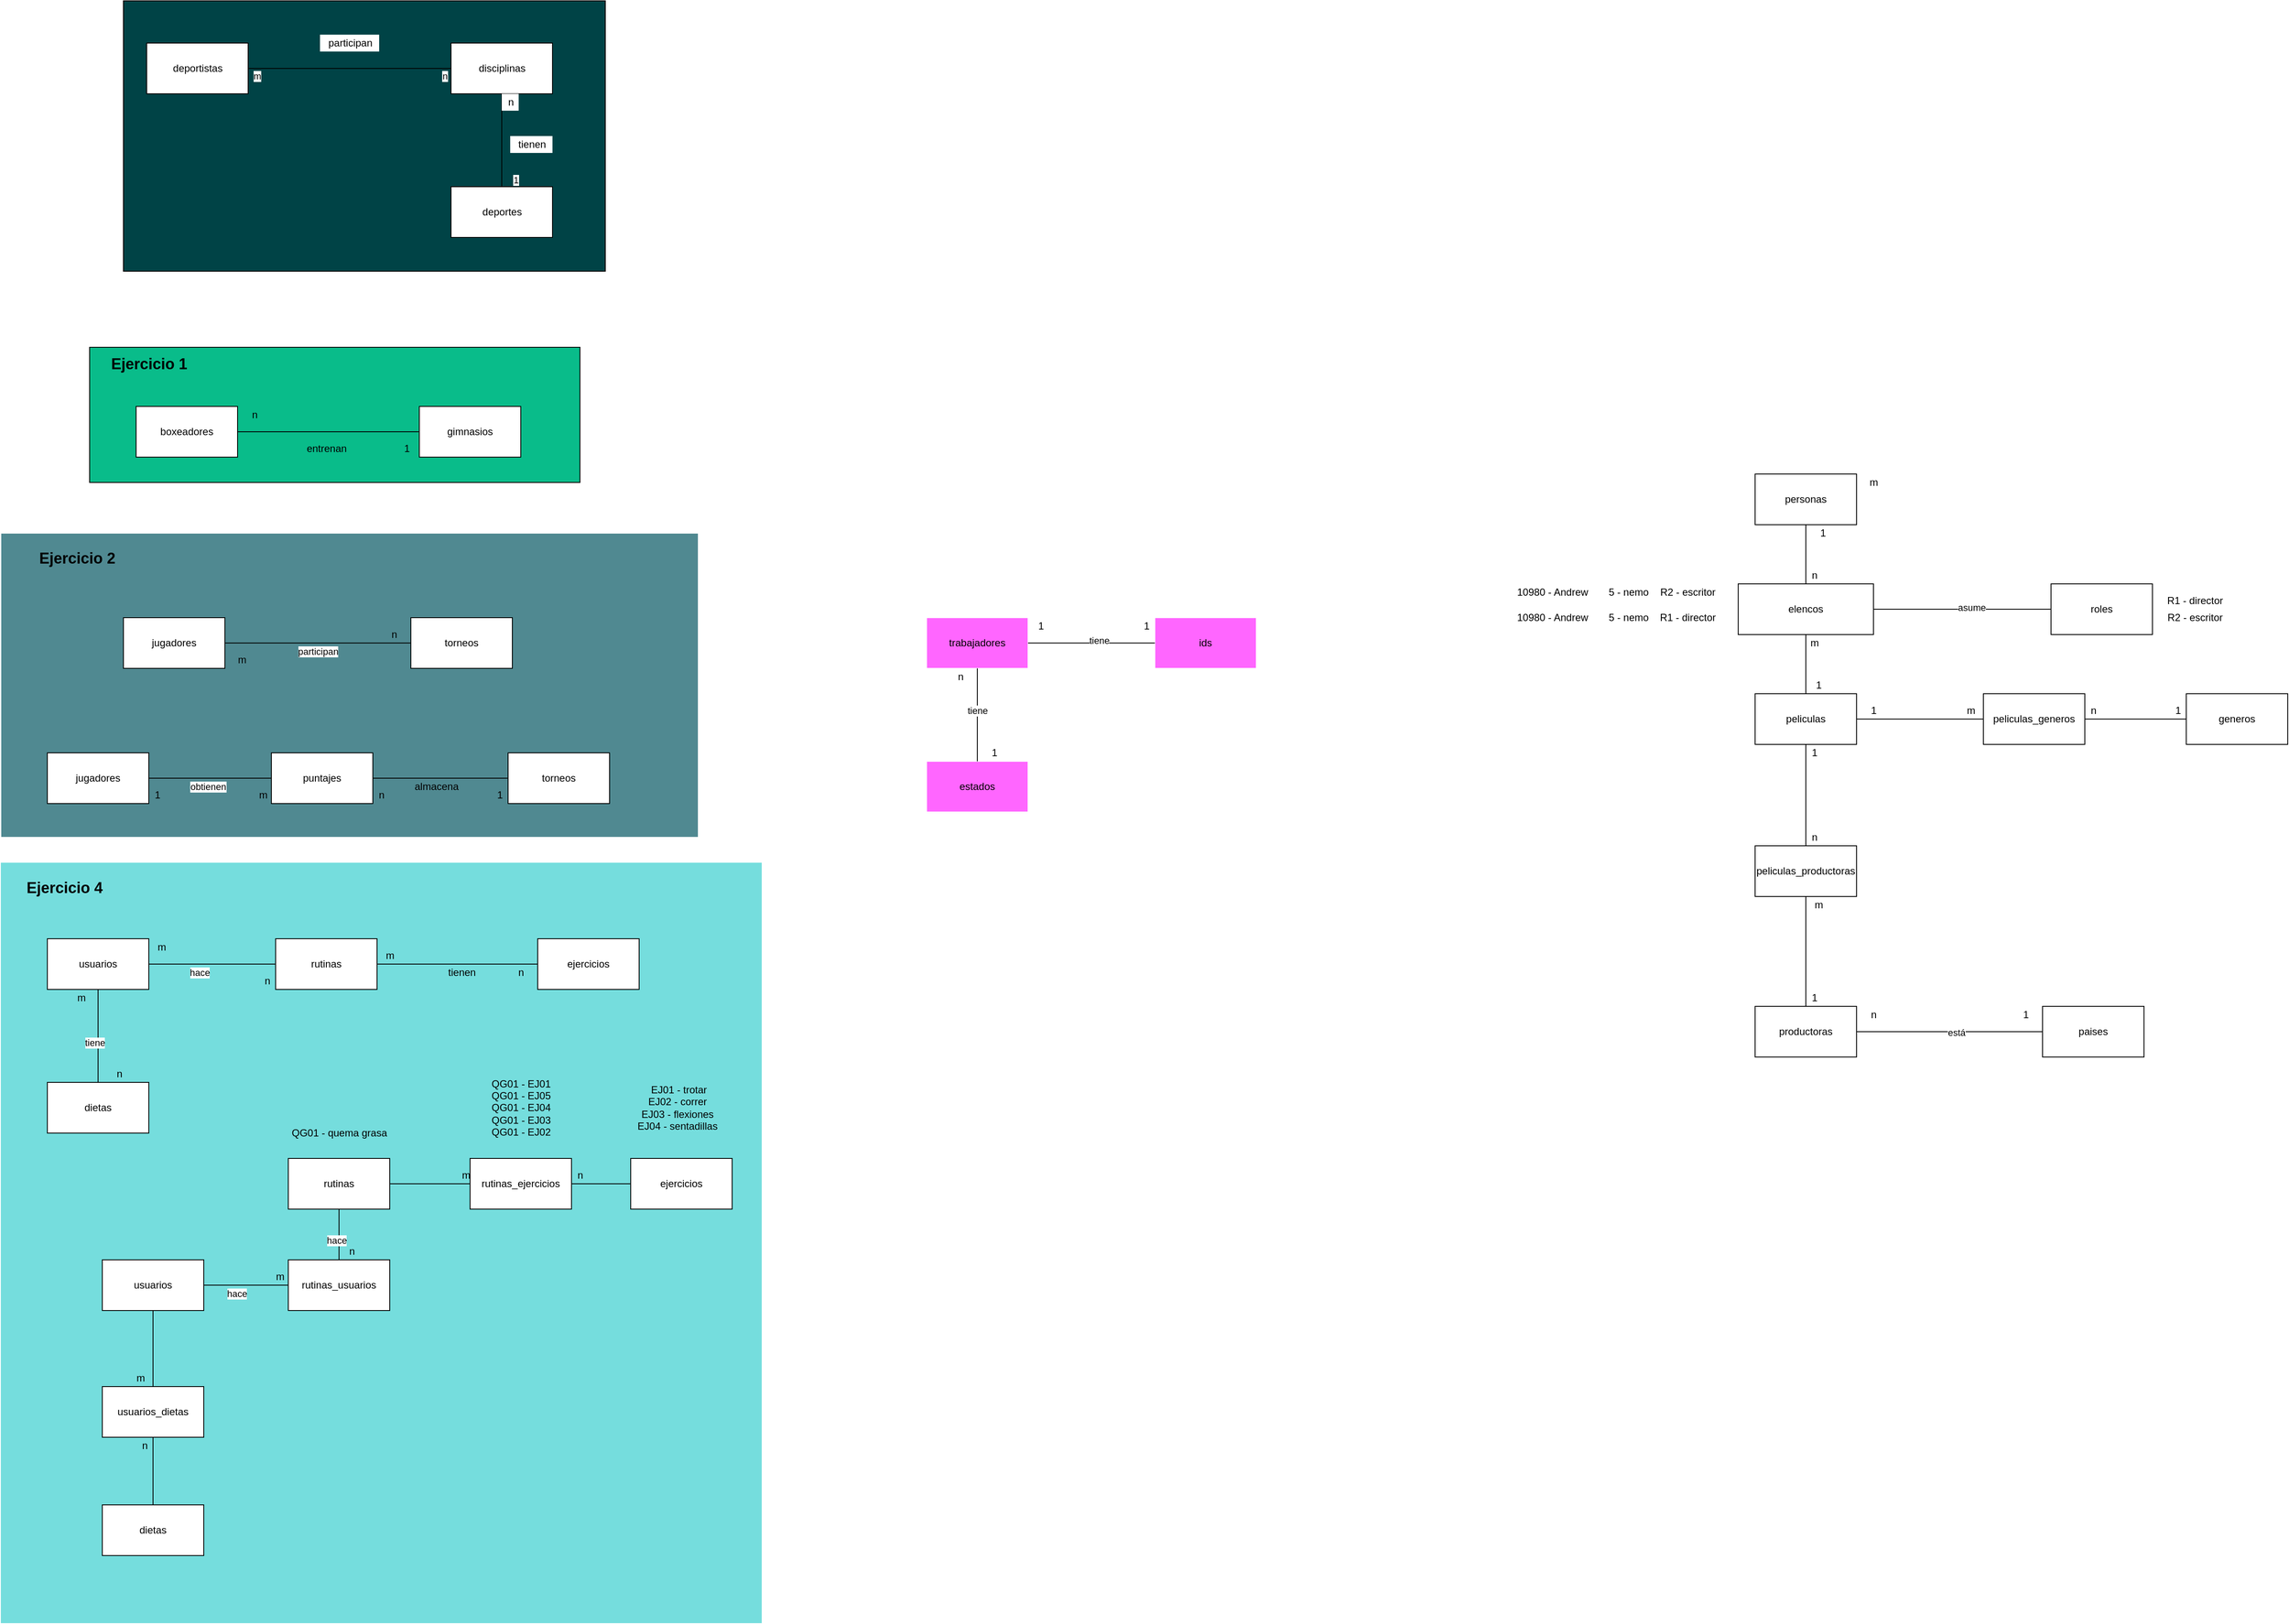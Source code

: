 <mxfile version="14.9.2" type="device"><diagram id="R2lEEEUBdFMjLlhIrx00" name="Page-1"><mxGraphModel dx="1292" dy="538" grid="1" gridSize="10" guides="1" tooltips="1" connect="1" arrows="1" fold="1" page="1" pageScale="1" pageWidth="850" pageHeight="1100" math="0" shadow="0" extFonts="Permanent Marker^https://fonts.googleapis.com/css?family=Permanent+Marker"><root><mxCell id="0"/><mxCell id="1" parent="0"/><mxCell id="Ho9JefNZWOc44-KS8YX_-122" value="" style="rounded=0;whiteSpace=wrap;html=1;fillColor=#004346;" parent="1" vertex="1"><mxGeometry x="200" y="10" width="570" height="320" as="geometry"/></mxCell><mxCell id="Ho9JefNZWOc44-KS8YX_-121" value="" style="whiteSpace=wrap;html=1;fillColor=#09BC8A;" parent="1" vertex="1"><mxGeometry x="160" y="420" width="580" height="160" as="geometry"/></mxCell><mxCell id="Ho9JefNZWOc44-KS8YX_-120" value="" style="whiteSpace=wrap;html=1;fillColor=#508991;strokeColor=#FFFFFF;" parent="1" vertex="1"><mxGeometry x="55" y="640" width="825" height="360" as="geometry"/></mxCell><mxCell id="Ho9JefNZWOc44-KS8YX_-119" value="" style="whiteSpace=wrap;html=1;aspect=fixed;fillColor=#75DDDD;strokeColor=none;" parent="1" vertex="1"><mxGeometry x="55" y="1030" width="900" height="900" as="geometry"/></mxCell><mxCell id="Ho9JefNZWOc44-KS8YX_-29" value="deportistas" style="rounded=0;whiteSpace=wrap;html=1;" parent="1" vertex="1"><mxGeometry x="227.5" y="60" width="120" height="60" as="geometry"/></mxCell><mxCell id="Ho9JefNZWOc44-KS8YX_-30" value="disciplinas" style="rounded=0;whiteSpace=wrap;html=1;" parent="1" vertex="1"><mxGeometry x="587.5" y="60" width="120" height="60" as="geometry"/></mxCell><mxCell id="Ho9JefNZWOc44-KS8YX_-31" value="deportes" style="rounded=0;whiteSpace=wrap;html=1;" parent="1" vertex="1"><mxGeometry x="587.5" y="230" width="120" height="60" as="geometry"/></mxCell><mxCell id="Ho9JefNZWOc44-KS8YX_-32" value="" style="endArrow=none;html=1;entryX=0;entryY=0.5;entryDx=0;entryDy=0;exitX=1;exitY=0.5;exitDx=0;exitDy=0;" parent="1" source="Ho9JefNZWOc44-KS8YX_-29" target="Ho9JefNZWOc44-KS8YX_-30" edge="1"><mxGeometry width="50" height="50" relative="1" as="geometry"><mxPoint x="487.5" y="220" as="sourcePoint"/><mxPoint x="537.5" y="170" as="targetPoint"/><Array as="points"/></mxGeometry></mxCell><mxCell id="Ho9JefNZWOc44-KS8YX_-33" value="&lt;div&gt;n&lt;/div&gt;" style="edgeLabel;html=1;align=center;verticalAlign=middle;resizable=0;points=[];" parent="Ho9JefNZWOc44-KS8YX_-32" vertex="1" connectable="0"><mxGeometry x="0.938" y="2" relative="1" as="geometry"><mxPoint y="11" as="offset"/></mxGeometry></mxCell><mxCell id="Ho9JefNZWOc44-KS8YX_-34" value="m" style="edgeLabel;html=1;align=center;verticalAlign=middle;resizable=0;points=[];" parent="Ho9JefNZWOc44-KS8YX_-32" vertex="1" connectable="0"><mxGeometry x="-0.916" y="1" relative="1" as="geometry"><mxPoint y="10" as="offset"/></mxGeometry></mxCell><mxCell id="Ho9JefNZWOc44-KS8YX_-35" value="" style="endArrow=none;html=1;entryX=0.5;entryY=1;entryDx=0;entryDy=0;exitX=0.5;exitY=0;exitDx=0;exitDy=0;fillColor=#FFFFFF;" parent="1" source="Ho9JefNZWOc44-KS8YX_-31" target="Ho9JefNZWOc44-KS8YX_-30" edge="1"><mxGeometry width="50" height="50" relative="1" as="geometry"><mxPoint x="487.5" y="220" as="sourcePoint"/><mxPoint x="537.5" y="170" as="targetPoint"/></mxGeometry></mxCell><mxCell id="Ho9JefNZWOc44-KS8YX_-36" value="1" style="edgeLabel;html=1;align=center;verticalAlign=middle;resizable=0;points=[];fillColor=#FFFFFF;" parent="Ho9JefNZWOc44-KS8YX_-35" vertex="1" connectable="0"><mxGeometry x="-0.845" y="3" relative="1" as="geometry"><mxPoint x="19" as="offset"/></mxGeometry></mxCell><mxCell id="Ho9JefNZWOc44-KS8YX_-37" value="&lt;div&gt;n&lt;/div&gt;" style="text;html=1;align=center;verticalAlign=middle;resizable=0;points=[];autosize=1;strokeColor=none;fillColor=#FFFFFF;" parent="1" vertex="1"><mxGeometry x="647.5" y="120" width="20" height="20" as="geometry"/></mxCell><mxCell id="Ho9JefNZWOc44-KS8YX_-38" value="participan" style="text;html=1;align=center;verticalAlign=middle;resizable=0;points=[];autosize=1;strokeColor=none;fillColor=#FFFFFF;" parent="1" vertex="1"><mxGeometry x="432.5" y="50" width="70" height="20" as="geometry"/></mxCell><mxCell id="Ho9JefNZWOc44-KS8YX_-39" value="tienen" style="text;html=1;align=center;verticalAlign=middle;resizable=0;points=[];autosize=1;strokeColor=none;fillColor=#FFFFFF;" parent="1" vertex="1"><mxGeometry x="657.5" y="170" width="50" height="20" as="geometry"/></mxCell><mxCell id="Ho9JefNZWOc44-KS8YX_-41" value="boxeadores" style="whiteSpace=wrap;html=1;" parent="1" vertex="1"><mxGeometry x="215" y="490" width="120" height="60" as="geometry"/></mxCell><mxCell id="Ho9JefNZWOc44-KS8YX_-42" value="gimnasios" style="whiteSpace=wrap;html=1;" parent="1" vertex="1"><mxGeometry x="550" y="490" width="120" height="60" as="geometry"/></mxCell><mxCell id="Ho9JefNZWOc44-KS8YX_-43" value="" style="endArrow=none;html=1;entryX=0;entryY=0.5;entryDx=0;entryDy=0;exitX=1;exitY=0.5;exitDx=0;exitDy=0;" parent="1" source="Ho9JefNZWOc44-KS8YX_-41" target="Ho9JefNZWOc44-KS8YX_-42" edge="1"><mxGeometry width="50" height="50" relative="1" as="geometry"><mxPoint x="395" y="690" as="sourcePoint"/><mxPoint x="445" y="640" as="targetPoint"/></mxGeometry></mxCell><mxCell id="Ho9JefNZWOc44-KS8YX_-44" value="entrenan" style="text;html=1;align=center;verticalAlign=middle;resizable=0;points=[];autosize=1;strokeColor=none;" parent="1" vertex="1"><mxGeometry x="410" y="530" width="60" height="20" as="geometry"/></mxCell><mxCell id="Ho9JefNZWOc44-KS8YX_-45" value="1" style="text;html=1;align=center;verticalAlign=middle;resizable=0;points=[];autosize=1;strokeColor=none;" parent="1" vertex="1"><mxGeometry x="525" y="530" width="20" height="20" as="geometry"/></mxCell><mxCell id="Ho9JefNZWOc44-KS8YX_-46" value="n" style="text;html=1;align=center;verticalAlign=middle;resizable=0;points=[];autosize=1;strokeColor=none;" parent="1" vertex="1"><mxGeometry x="345" y="490" width="20" height="20" as="geometry"/></mxCell><mxCell id="Ho9JefNZWOc44-KS8YX_-47" value="&lt;font style=&quot;font-size: 18px&quot;&gt;&lt;b&gt;Ejercicio 1&lt;/b&gt;&lt;/font&gt;" style="text;html=1;align=center;verticalAlign=middle;resizable=0;points=[];autosize=1;strokeColor=none;" parent="1" vertex="1"><mxGeometry x="175" y="430" width="110" height="20" as="geometry"/></mxCell><mxCell id="Ho9JefNZWOc44-KS8YX_-52" value="&lt;div&gt;&lt;font style=&quot;font-size: 18px&quot;&gt;&lt;b&gt;Ejercicio 2&lt;/b&gt;&lt;/font&gt;&lt;/div&gt;" style="text;html=1;align=center;verticalAlign=middle;resizable=0;points=[];autosize=1;strokeColor=none;" parent="1" vertex="1"><mxGeometry x="90" y="660" width="110" height="20" as="geometry"/></mxCell><mxCell id="Ho9JefNZWOc44-KS8YX_-53" value="jugadores" style="whiteSpace=wrap;html=1;" parent="1" vertex="1"><mxGeometry x="200" y="740" width="120" height="60" as="geometry"/></mxCell><mxCell id="Ho9JefNZWOc44-KS8YX_-54" value="torneos" style="whiteSpace=wrap;html=1;" parent="1" vertex="1"><mxGeometry x="540" y="740" width="120" height="60" as="geometry"/></mxCell><mxCell id="Ho9JefNZWOc44-KS8YX_-55" value="" style="endArrow=none;html=1;entryX=0;entryY=0.5;entryDx=0;entryDy=0;exitX=1;exitY=0.5;exitDx=0;exitDy=0;" parent="1" source="Ho9JefNZWOc44-KS8YX_-53" target="Ho9JefNZWOc44-KS8YX_-54" edge="1"><mxGeometry width="50" height="50" relative="1" as="geometry"><mxPoint x="400" y="790" as="sourcePoint"/><mxPoint x="450" y="740" as="targetPoint"/></mxGeometry></mxCell><mxCell id="Ho9JefNZWOc44-KS8YX_-56" value="&lt;div&gt;participan&lt;/div&gt;" style="edgeLabel;html=1;align=center;verticalAlign=middle;resizable=0;points=[];" parent="Ho9JefNZWOc44-KS8YX_-55" vertex="1" connectable="0"><mxGeometry x="0.139" y="-1" relative="1" as="geometry"><mxPoint x="-16" y="9" as="offset"/></mxGeometry></mxCell><mxCell id="Ho9JefNZWOc44-KS8YX_-57" value="n" style="text;html=1;align=center;verticalAlign=middle;resizable=0;points=[];autosize=1;strokeColor=none;" parent="1" vertex="1"><mxGeometry x="510" y="750" width="20" height="20" as="geometry"/></mxCell><mxCell id="Ho9JefNZWOc44-KS8YX_-58" value="m" style="text;html=1;align=center;verticalAlign=middle;resizable=0;points=[];autosize=1;strokeColor=none;" parent="1" vertex="1"><mxGeometry x="325" y="780" width="30" height="20" as="geometry"/></mxCell><mxCell id="Ho9JefNZWOc44-KS8YX_-59" value="jugadores" style="whiteSpace=wrap;html=1;" parent="1" vertex="1"><mxGeometry x="110" y="900" width="120" height="60" as="geometry"/></mxCell><mxCell id="Ho9JefNZWOc44-KS8YX_-60" value="torneos" style="whiteSpace=wrap;html=1;" parent="1" vertex="1"><mxGeometry x="655" y="900" width="120" height="60" as="geometry"/></mxCell><mxCell id="Ho9JefNZWOc44-KS8YX_-63" value="n" style="text;html=1;align=center;verticalAlign=middle;resizable=0;points=[];autosize=1;strokeColor=none;" parent="1" vertex="1"><mxGeometry x="495" y="940" width="20" height="20" as="geometry"/></mxCell><mxCell id="Ho9JefNZWOc44-KS8YX_-64" value="m" style="text;html=1;align=center;verticalAlign=middle;resizable=0;points=[];autosize=1;strokeColor=none;" parent="1" vertex="1"><mxGeometry x="350" y="940" width="30" height="20" as="geometry"/></mxCell><mxCell id="Ho9JefNZWOc44-KS8YX_-65" value="puntajes" style="whiteSpace=wrap;html=1;" parent="1" vertex="1"><mxGeometry x="375" y="900" width="120" height="60" as="geometry"/></mxCell><mxCell id="Ho9JefNZWOc44-KS8YX_-66" value="" style="endArrow=none;html=1;entryX=0;entryY=0.5;entryDx=0;entryDy=0;exitX=1;exitY=0.5;exitDx=0;exitDy=0;" parent="1" source="Ho9JefNZWOc44-KS8YX_-65" target="Ho9JefNZWOc44-KS8YX_-60" edge="1"><mxGeometry width="50" height="50" relative="1" as="geometry"><mxPoint x="535" y="940" as="sourcePoint"/><mxPoint x="585" y="890" as="targetPoint"/></mxGeometry></mxCell><mxCell id="Ho9JefNZWOc44-KS8YX_-67" value="" style="endArrow=none;html=1;exitX=1;exitY=0.5;exitDx=0;exitDy=0;entryX=0;entryY=0.5;entryDx=0;entryDy=0;" parent="1" source="Ho9JefNZWOc44-KS8YX_-59" target="Ho9JefNZWOc44-KS8YX_-65" edge="1"><mxGeometry width="50" height="50" relative="1" as="geometry"><mxPoint x="275" y="955" as="sourcePoint"/><mxPoint x="325" y="905" as="targetPoint"/></mxGeometry></mxCell><mxCell id="Ho9JefNZWOc44-KS8YX_-68" value="obtienen" style="edgeLabel;html=1;align=center;verticalAlign=middle;resizable=0;points=[];" parent="Ho9JefNZWOc44-KS8YX_-67" vertex="1" connectable="0"><mxGeometry x="-0.095" relative="1" as="geometry"><mxPoint x="4" y="10" as="offset"/></mxGeometry></mxCell><mxCell id="Ho9JefNZWOc44-KS8YX_-69" value="1" style="text;html=1;align=center;verticalAlign=middle;resizable=0;points=[];autosize=1;strokeColor=none;" parent="1" vertex="1"><mxGeometry x="230" y="940" width="20" height="20" as="geometry"/></mxCell><mxCell id="Ho9JefNZWOc44-KS8YX_-70" value="almacena" style="text;html=1;align=center;verticalAlign=middle;resizable=0;points=[];autosize=1;strokeColor=none;" parent="1" vertex="1"><mxGeometry x="535" y="930" width="70" height="20" as="geometry"/></mxCell><mxCell id="Ho9JefNZWOc44-KS8YX_-71" value="1" style="text;html=1;align=center;verticalAlign=middle;resizable=0;points=[];autosize=1;strokeColor=none;" parent="1" vertex="1"><mxGeometry x="635" y="940" width="20" height="20" as="geometry"/></mxCell><mxCell id="Ho9JefNZWOc44-KS8YX_-72" value="&lt;font style=&quot;font-size: 18px&quot;&gt;&lt;b&gt;Ejercicio 4&lt;/b&gt;&lt;/font&gt;" style="text;html=1;align=center;verticalAlign=middle;resizable=0;points=[];autosize=1;strokeColor=none;" parent="1" vertex="1"><mxGeometry x="75" y="1050" width="110" height="20" as="geometry"/></mxCell><mxCell id="Ho9JefNZWOc44-KS8YX_-73" value="usuarios" style="whiteSpace=wrap;html=1;" parent="1" vertex="1"><mxGeometry x="110" y="1120" width="120" height="60" as="geometry"/></mxCell><mxCell id="Ho9JefNZWOc44-KS8YX_-74" value="ejercicios" style="whiteSpace=wrap;html=1;" parent="1" vertex="1"><mxGeometry x="690" y="1120" width="120" height="60" as="geometry"/></mxCell><mxCell id="Ho9JefNZWOc44-KS8YX_-75" value="dietas" style="whiteSpace=wrap;html=1;" parent="1" vertex="1"><mxGeometry x="110" y="1290" width="120" height="60" as="geometry"/></mxCell><mxCell id="Ho9JefNZWOc44-KS8YX_-76" value="rutinas" style="whiteSpace=wrap;html=1;" parent="1" vertex="1"><mxGeometry x="380" y="1120" width="120" height="60" as="geometry"/></mxCell><mxCell id="Ho9JefNZWOc44-KS8YX_-77" value="" style="endArrow=none;html=1;entryX=0.5;entryY=1;entryDx=0;entryDy=0;exitX=0.5;exitY=0;exitDx=0;exitDy=0;" parent="1" source="Ho9JefNZWOc44-KS8YX_-75" target="Ho9JefNZWOc44-KS8YX_-73" edge="1"><mxGeometry width="50" height="50" relative="1" as="geometry"><mxPoint x="455" y="1260" as="sourcePoint"/><mxPoint x="505" y="1210" as="targetPoint"/></mxGeometry></mxCell><mxCell id="Ho9JefNZWOc44-KS8YX_-84" value="tiene" style="edgeLabel;html=1;align=center;verticalAlign=middle;resizable=0;points=[];" parent="Ho9JefNZWOc44-KS8YX_-77" vertex="1" connectable="0"><mxGeometry x="-0.145" y="4" relative="1" as="geometry"><mxPoint as="offset"/></mxGeometry></mxCell><mxCell id="Ho9JefNZWOc44-KS8YX_-78" value="" style="endArrow=none;html=1;entryX=1;entryY=0.5;entryDx=0;entryDy=0;exitX=0;exitY=0.5;exitDx=0;exitDy=0;" parent="1" source="Ho9JefNZWOc44-KS8YX_-74" target="Ho9JefNZWOc44-KS8YX_-76" edge="1"><mxGeometry width="50" height="50" relative="1" as="geometry"><mxPoint x="630" y="1220" as="sourcePoint"/><mxPoint x="680" y="1170" as="targetPoint"/></mxGeometry></mxCell><mxCell id="Ho9JefNZWOc44-KS8YX_-80" value="" style="endArrow=none;html=1;entryX=1;entryY=0.5;entryDx=0;entryDy=0;exitX=0;exitY=0.5;exitDx=0;exitDy=0;" parent="1" source="Ho9JefNZWOc44-KS8YX_-76" target="Ho9JefNZWOc44-KS8YX_-73" edge="1"><mxGeometry width="50" height="50" relative="1" as="geometry"><mxPoint x="325" y="1160" as="sourcePoint"/><mxPoint x="375" y="1110" as="targetPoint"/></mxGeometry></mxCell><mxCell id="Ho9JefNZWOc44-KS8YX_-81" value="hace" style="edgeLabel;html=1;align=center;verticalAlign=middle;resizable=0;points=[];" parent="Ho9JefNZWOc44-KS8YX_-80" vertex="1" connectable="0"><mxGeometry x="0.153" y="-1" relative="1" as="geometry"><mxPoint x="-4" y="11" as="offset"/></mxGeometry></mxCell><mxCell id="Ho9JefNZWOc44-KS8YX_-85" value="&lt;div&gt;n&lt;/div&gt;" style="text;html=1;align=center;verticalAlign=middle;resizable=0;points=[];autosize=1;strokeColor=none;" parent="1" vertex="1"><mxGeometry x="360" y="1160" width="20" height="20" as="geometry"/></mxCell><mxCell id="Ho9JefNZWOc44-KS8YX_-86" value="m" style="text;html=1;align=center;verticalAlign=middle;resizable=0;points=[];autosize=1;strokeColor=none;" parent="1" vertex="1"><mxGeometry x="230" y="1120" width="30" height="20" as="geometry"/></mxCell><mxCell id="Ho9JefNZWOc44-KS8YX_-87" value="n" style="text;html=1;align=center;verticalAlign=middle;resizable=0;points=[];autosize=1;strokeColor=none;" parent="1" vertex="1"><mxGeometry x="185" y="1270" width="20" height="20" as="geometry"/></mxCell><mxCell id="Ho9JefNZWOc44-KS8YX_-88" value="m" style="text;html=1;align=center;verticalAlign=middle;resizable=0;points=[];autosize=1;strokeColor=none;" parent="1" vertex="1"><mxGeometry x="135" y="1180" width="30" height="20" as="geometry"/></mxCell><mxCell id="Ho9JefNZWOc44-KS8YX_-89" value="tienen" style="text;html=1;align=center;verticalAlign=middle;resizable=0;points=[];autosize=1;strokeColor=none;" parent="1" vertex="1"><mxGeometry x="575" y="1150" width="50" height="20" as="geometry"/></mxCell><mxCell id="Ho9JefNZWOc44-KS8YX_-90" value="n" style="text;html=1;align=center;verticalAlign=middle;resizable=0;points=[];autosize=1;strokeColor=none;" parent="1" vertex="1"><mxGeometry x="660" y="1150" width="20" height="20" as="geometry"/></mxCell><mxCell id="Ho9JefNZWOc44-KS8YX_-91" value="m" style="text;html=1;align=center;verticalAlign=middle;resizable=0;points=[];autosize=1;strokeColor=none;" parent="1" vertex="1"><mxGeometry x="500" y="1130" width="30" height="20" as="geometry"/></mxCell><mxCell id="Ho9JefNZWOc44-KS8YX_-92" value="usuarios" style="whiteSpace=wrap;html=1;" parent="1" vertex="1"><mxGeometry x="175" y="1500" width="120" height="60" as="geometry"/></mxCell><mxCell id="Ho9JefNZWOc44-KS8YX_-93" value="ejercicios" style="whiteSpace=wrap;html=1;" parent="1" vertex="1"><mxGeometry x="800" y="1380" width="120" height="60" as="geometry"/></mxCell><mxCell id="Ho9JefNZWOc44-KS8YX_-94" value="dietas" style="whiteSpace=wrap;html=1;" parent="1" vertex="1"><mxGeometry x="175" y="1790" width="120" height="60" as="geometry"/></mxCell><mxCell id="Ho9JefNZWOc44-KS8YX_-95" value="rutinas" style="whiteSpace=wrap;html=1;" parent="1" vertex="1"><mxGeometry x="395" y="1380" width="120" height="60" as="geometry"/></mxCell><mxCell id="Ho9JefNZWOc44-KS8YX_-98" value="" style="endArrow=none;html=1;entryX=1;entryY=0.5;entryDx=0;entryDy=0;exitX=0;exitY=0.5;exitDx=0;exitDy=0;" parent="1" source="Ho9JefNZWOc44-KS8YX_-108" target="Ho9JefNZWOc44-KS8YX_-95" edge="1"><mxGeometry width="50" height="50" relative="1" as="geometry"><mxPoint x="495" y="1490" as="sourcePoint"/><mxPoint x="545" y="1440" as="targetPoint"/></mxGeometry></mxCell><mxCell id="Ho9JefNZWOc44-KS8YX_-99" value="" style="endArrow=none;html=1;entryX=1;entryY=0.5;entryDx=0;entryDy=0;exitX=0;exitY=0.5;exitDx=0;exitDy=0;" parent="1" source="Ho9JefNZWOc44-KS8YX_-109" target="Ho9JefNZWOc44-KS8YX_-92" edge="1"><mxGeometry width="50" height="50" relative="1" as="geometry"><mxPoint x="310" y="1430" as="sourcePoint"/><mxPoint x="360" y="1380" as="targetPoint"/></mxGeometry></mxCell><mxCell id="Ho9JefNZWOc44-KS8YX_-100" value="hace" style="edgeLabel;html=1;align=center;verticalAlign=middle;resizable=0;points=[];" parent="Ho9JefNZWOc44-KS8YX_-99" vertex="1" connectable="0"><mxGeometry x="0.153" y="-1" relative="1" as="geometry"><mxPoint x="-4" y="11" as="offset"/></mxGeometry></mxCell><mxCell id="Ho9JefNZWOc44-KS8YX_-101" value="&lt;div&gt;n&lt;/div&gt;" style="text;html=1;align=center;verticalAlign=middle;resizable=0;points=[];autosize=1;strokeColor=none;" parent="1" vertex="1"><mxGeometry x="460" y="1480" width="20" height="20" as="geometry"/></mxCell><mxCell id="Ho9JefNZWOc44-KS8YX_-102" value="m" style="text;html=1;align=center;verticalAlign=middle;resizable=0;points=[];autosize=1;strokeColor=none;" parent="1" vertex="1"><mxGeometry x="205" y="1630" width="30" height="20" as="geometry"/></mxCell><mxCell id="Ho9JefNZWOc44-KS8YX_-103" value="n" style="text;html=1;align=center;verticalAlign=middle;resizable=0;points=[];autosize=1;strokeColor=none;" parent="1" vertex="1"><mxGeometry x="215" y="1710" width="20" height="20" as="geometry"/></mxCell><mxCell id="Ho9JefNZWOc44-KS8YX_-104" value="m" style="text;html=1;align=center;verticalAlign=middle;resizable=0;points=[];autosize=1;strokeColor=none;" parent="1" vertex="1"><mxGeometry x="370" y="1510" width="30" height="20" as="geometry"/></mxCell><mxCell id="Ho9JefNZWOc44-KS8YX_-106" value="n" style="text;html=1;align=center;verticalAlign=middle;resizable=0;points=[];autosize=1;strokeColor=none;" parent="1" vertex="1"><mxGeometry x="730" y="1390" width="20" height="20" as="geometry"/></mxCell><mxCell id="Ho9JefNZWOc44-KS8YX_-107" value="m" style="text;html=1;align=center;verticalAlign=middle;resizable=0;points=[];autosize=1;strokeColor=none;" parent="1" vertex="1"><mxGeometry x="590" y="1390" width="30" height="20" as="geometry"/></mxCell><mxCell id="Ho9JefNZWOc44-KS8YX_-108" value="rutinas_ejercicios" style="whiteSpace=wrap;html=1;" parent="1" vertex="1"><mxGeometry x="610" y="1380" width="120" height="60" as="geometry"/></mxCell><mxCell id="Ho9JefNZWOc44-KS8YX_-109" value="rutinas_usuarios" style="whiteSpace=wrap;html=1;" parent="1" vertex="1"><mxGeometry x="395" y="1500" width="120" height="60" as="geometry"/></mxCell><mxCell id="Ho9JefNZWOc44-KS8YX_-110" value="usuarios_dietas" style="whiteSpace=wrap;html=1;" parent="1" vertex="1"><mxGeometry x="175" y="1650" width="120" height="60" as="geometry"/></mxCell><mxCell id="Ho9JefNZWOc44-KS8YX_-111" value="" style="endArrow=none;html=1;entryX=1;entryY=0.5;entryDx=0;entryDy=0;exitX=0;exitY=0.5;exitDx=0;exitDy=0;" parent="1" source="Ho9JefNZWOc44-KS8YX_-93" target="Ho9JefNZWOc44-KS8YX_-108" edge="1"><mxGeometry width="50" height="50" relative="1" as="geometry"><mxPoint x="420" y="1360.0" as="sourcePoint"/><mxPoint x="375" y="1430.0" as="targetPoint"/></mxGeometry></mxCell><mxCell id="Ho9JefNZWOc44-KS8YX_-112" value="" style="endArrow=none;html=1;entryX=0.5;entryY=1;entryDx=0;entryDy=0;exitX=0.5;exitY=0;exitDx=0;exitDy=0;" parent="1" source="Ho9JefNZWOc44-KS8YX_-109" target="Ho9JefNZWOc44-KS8YX_-95" edge="1"><mxGeometry width="50" height="50" relative="1" as="geometry"><mxPoint x="255" y="1430" as="sourcePoint"/><mxPoint x="105" y="1430" as="targetPoint"/></mxGeometry></mxCell><mxCell id="Ho9JefNZWOc44-KS8YX_-113" value="hace" style="edgeLabel;html=1;align=center;verticalAlign=middle;resizable=0;points=[];" parent="Ho9JefNZWOc44-KS8YX_-112" vertex="1" connectable="0"><mxGeometry x="0.153" y="-1" relative="1" as="geometry"><mxPoint x="-4" y="11" as="offset"/></mxGeometry></mxCell><mxCell id="Ho9JefNZWOc44-KS8YX_-114" value="" style="endArrow=none;html=1;entryX=0.5;entryY=1;entryDx=0;entryDy=0;exitX=0.5;exitY=0;exitDx=0;exitDy=0;" parent="1" source="Ho9JefNZWOc44-KS8YX_-94" target="Ho9JefNZWOc44-KS8YX_-110" edge="1"><mxGeometry width="50" height="50" relative="1" as="geometry"><mxPoint x="255" y="1750" as="sourcePoint"/><mxPoint x="305" y="1700" as="targetPoint"/></mxGeometry></mxCell><mxCell id="Ho9JefNZWOc44-KS8YX_-115" value="" style="endArrow=none;html=1;entryX=0.5;entryY=1;entryDx=0;entryDy=0;exitX=0.5;exitY=0;exitDx=0;exitDy=0;" parent="1" source="Ho9JefNZWOc44-KS8YX_-110" target="Ho9JefNZWOc44-KS8YX_-92" edge="1"><mxGeometry width="50" height="50" relative="1" as="geometry"><mxPoint x="235" y="1660" as="sourcePoint"/><mxPoint x="305" y="1700" as="targetPoint"/></mxGeometry></mxCell><mxCell id="Ho9JefNZWOc44-KS8YX_-116" value="&lt;div&gt;&amp;nbsp;EJ01 - trotar&lt;/div&gt;&lt;div&gt;EJ02 - correr&lt;/div&gt;&lt;div&gt;EJ03 - flexiones&lt;/div&gt;&lt;div&gt;EJ04 - sentadillas&lt;/div&gt;" style="text;html=1;align=center;verticalAlign=middle;resizable=0;points=[];autosize=1;strokeColor=none;" parent="1" vertex="1"><mxGeometry x="800" y="1290" width="110" height="60" as="geometry"/></mxCell><mxCell id="Ho9JefNZWOc44-KS8YX_-117" value="QG01 - quema grasa" style="text;html=1;align=center;verticalAlign=middle;resizable=0;points=[];autosize=1;strokeColor=none;" parent="1" vertex="1"><mxGeometry x="390" y="1340" width="130" height="20" as="geometry"/></mxCell><mxCell id="Ho9JefNZWOc44-KS8YX_-118" value="&lt;div&gt;QG01 - EJ01&lt;/div&gt;&lt;div&gt;QG01 - EJ05&lt;/div&gt;&lt;div&gt;QG01 - EJ04&lt;/div&gt;&lt;div&gt;QG01 - EJ03&lt;/div&gt;&lt;div&gt;QG01 - EJ02&lt;/div&gt;" style="text;html=1;align=center;verticalAlign=middle;resizable=0;points=[];autosize=1;strokeColor=none;" parent="1" vertex="1"><mxGeometry x="625" y="1280" width="90" height="80" as="geometry"/></mxCell><mxCell id="Ho9JefNZWOc44-KS8YX_-124" value="trabajadores" style="whiteSpace=wrap;html=1;strokeColor=#FFFFFF;fillColor=#FF66FF;" parent="1" vertex="1"><mxGeometry x="1150" y="740" width="120" height="60" as="geometry"/></mxCell><mxCell id="Ho9JefNZWOc44-KS8YX_-125" value="ids" style="whiteSpace=wrap;html=1;strokeColor=#FFFFFF;fillColor=#FF66FF;" parent="1" vertex="1"><mxGeometry x="1420" y="740" width="120" height="60" as="geometry"/></mxCell><mxCell id="Ho9JefNZWOc44-KS8YX_-126" value="estados" style="whiteSpace=wrap;html=1;strokeColor=#FFFFFF;fillColor=#FF66FF;" parent="1" vertex="1"><mxGeometry x="1150" y="910" width="120" height="60" as="geometry"/></mxCell><mxCell id="Ho9JefNZWOc44-KS8YX_-127" value="" style="endArrow=none;html=1;fillColor=#FFFFFF;entryX=0.5;entryY=1;entryDx=0;entryDy=0;exitX=0.5;exitY=0;exitDx=0;exitDy=0;" parent="1" source="Ho9JefNZWOc44-KS8YX_-126" target="Ho9JefNZWOc44-KS8YX_-124" edge="1"><mxGeometry width="50" height="50" relative="1" as="geometry"><mxPoint x="1260" y="900" as="sourcePoint"/><mxPoint x="1310" y="850" as="targetPoint"/></mxGeometry></mxCell><mxCell id="Ho9JefNZWOc44-KS8YX_-132" value="tiene" style="edgeLabel;html=1;align=center;verticalAlign=middle;resizable=0;points=[];" parent="Ho9JefNZWOc44-KS8YX_-127" vertex="1" connectable="0"><mxGeometry x="0.104" relative="1" as="geometry"><mxPoint as="offset"/></mxGeometry></mxCell><mxCell id="Ho9JefNZWOc44-KS8YX_-128" value="" style="endArrow=none;html=1;fillColor=#FFFFFF;entryX=0;entryY=0.5;entryDx=0;entryDy=0;exitX=1;exitY=0.5;exitDx=0;exitDy=0;" parent="1" source="Ho9JefNZWOc44-KS8YX_-124" target="Ho9JefNZWOc44-KS8YX_-125" edge="1"><mxGeometry width="50" height="50" relative="1" as="geometry"><mxPoint x="1290" y="795" as="sourcePoint"/><mxPoint x="1340" y="745" as="targetPoint"/></mxGeometry></mxCell><mxCell id="Ho9JefNZWOc44-KS8YX_-129" value="tiene" style="edgeLabel;html=1;align=center;verticalAlign=middle;resizable=0;points=[];" parent="Ho9JefNZWOc44-KS8YX_-128" vertex="1" connectable="0"><mxGeometry x="0.111" y="3" relative="1" as="geometry"><mxPoint as="offset"/></mxGeometry></mxCell><mxCell id="Ho9JefNZWOc44-KS8YX_-130" value="1" style="text;html=1;align=center;verticalAlign=middle;resizable=0;points=[];autosize=1;strokeColor=none;" parent="1" vertex="1"><mxGeometry x="1400" y="740" width="20" height="20" as="geometry"/></mxCell><mxCell id="Ho9JefNZWOc44-KS8YX_-131" value="1" style="text;html=1;align=center;verticalAlign=middle;resizable=0;points=[];autosize=1;strokeColor=none;" parent="1" vertex="1"><mxGeometry x="1275" y="740" width="20" height="20" as="geometry"/></mxCell><mxCell id="Ho9JefNZWOc44-KS8YX_-133" value="1" style="text;html=1;align=center;verticalAlign=middle;resizable=0;points=[];autosize=1;strokeColor=none;" parent="1" vertex="1"><mxGeometry x="1220" y="890" width="20" height="20" as="geometry"/></mxCell><mxCell id="Ho9JefNZWOc44-KS8YX_-134" value="n" style="text;html=1;align=center;verticalAlign=middle;resizable=0;points=[];autosize=1;strokeColor=none;" parent="1" vertex="1"><mxGeometry x="1180" y="800" width="20" height="20" as="geometry"/></mxCell><mxCell id="lfIBi3SBDApQ2Rtn64oJ-1" value="peliculas" style="whiteSpace=wrap;html=1;" vertex="1" parent="1"><mxGeometry x="2130" y="830" width="120" height="60" as="geometry"/></mxCell><mxCell id="lfIBi3SBDApQ2Rtn64oJ-2" value="generos" style="whiteSpace=wrap;html=1;" vertex="1" parent="1"><mxGeometry x="2640" y="830" width="120" height="60" as="geometry"/></mxCell><mxCell id="lfIBi3SBDApQ2Rtn64oJ-3" value="" style="endArrow=none;html=1;exitX=1;exitY=0.5;exitDx=0;exitDy=0;entryX=0;entryY=0.5;entryDx=0;entryDy=0;" edge="1" parent="1" source="lfIBi3SBDApQ2Rtn64oJ-1" target="lfIBi3SBDApQ2Rtn64oJ-7"><mxGeometry width="50" height="50" relative="1" as="geometry"><mxPoint x="2600" y="910" as="sourcePoint"/><mxPoint x="2650" y="860" as="targetPoint"/></mxGeometry></mxCell><mxCell id="lfIBi3SBDApQ2Rtn64oJ-5" value="n" style="text;html=1;align=center;verticalAlign=middle;resizable=0;points=[];autosize=1;strokeColor=none;" vertex="1" parent="1"><mxGeometry x="2520" y="840" width="20" height="20" as="geometry"/></mxCell><mxCell id="lfIBi3SBDApQ2Rtn64oJ-6" value="m" style="text;html=1;align=center;verticalAlign=middle;resizable=0;points=[];autosize=1;strokeColor=none;" vertex="1" parent="1"><mxGeometry x="2370" y="840" width="30" height="20" as="geometry"/></mxCell><mxCell id="lfIBi3SBDApQ2Rtn64oJ-7" value="peliculas_generos" style="whiteSpace=wrap;html=1;" vertex="1" parent="1"><mxGeometry x="2400" y="830" width="120" height="60" as="geometry"/></mxCell><mxCell id="lfIBi3SBDApQ2Rtn64oJ-8" value="" style="endArrow=none;html=1;exitX=0;exitY=0.5;exitDx=0;exitDy=0;entryX=1;entryY=0.5;entryDx=0;entryDy=0;" edge="1" parent="1" source="lfIBi3SBDApQ2Rtn64oJ-2" target="lfIBi3SBDApQ2Rtn64oJ-7"><mxGeometry width="50" height="50" relative="1" as="geometry"><mxPoint x="2350" y="780" as="sourcePoint"/><mxPoint x="2410" y="870" as="targetPoint"/></mxGeometry></mxCell><mxCell id="lfIBi3SBDApQ2Rtn64oJ-9" value="1" style="text;html=1;align=center;verticalAlign=middle;resizable=0;points=[];autosize=1;strokeColor=none;" vertex="1" parent="1"><mxGeometry x="2260" y="840" width="20" height="20" as="geometry"/></mxCell><mxCell id="lfIBi3SBDApQ2Rtn64oJ-10" value="1" style="text;html=1;align=center;verticalAlign=middle;resizable=0;points=[];autosize=1;strokeColor=none;" vertex="1" parent="1"><mxGeometry x="2620" y="840" width="20" height="20" as="geometry"/></mxCell><mxCell id="lfIBi3SBDApQ2Rtn64oJ-12" value="productoras" style="whiteSpace=wrap;html=1;" vertex="1" parent="1"><mxGeometry x="2130" y="1200" width="120" height="60" as="geometry"/></mxCell><mxCell id="lfIBi3SBDApQ2Rtn64oJ-13" value="paises" style="whiteSpace=wrap;html=1;" vertex="1" parent="1"><mxGeometry x="2470" y="1200" width="120" height="60" as="geometry"/></mxCell><mxCell id="lfIBi3SBDApQ2Rtn64oJ-14" value="" style="endArrow=none;html=1;exitX=1;exitY=0.5;exitDx=0;exitDy=0;entryX=0;entryY=0.5;entryDx=0;entryDy=0;" edge="1" parent="1" source="lfIBi3SBDApQ2Rtn64oJ-12" target="lfIBi3SBDApQ2Rtn64oJ-13"><mxGeometry width="50" height="50" relative="1" as="geometry"><mxPoint x="2600" y="1140" as="sourcePoint"/><mxPoint x="2650" y="1090" as="targetPoint"/></mxGeometry></mxCell><mxCell id="lfIBi3SBDApQ2Rtn64oJ-15" value="está" style="edgeLabel;html=1;align=center;verticalAlign=middle;resizable=0;points=[];" vertex="1" connectable="0" parent="lfIBi3SBDApQ2Rtn64oJ-14"><mxGeometry x="0.068" y="-1" relative="1" as="geometry"><mxPoint as="offset"/></mxGeometry></mxCell><mxCell id="lfIBi3SBDApQ2Rtn64oJ-16" value="1" style="text;html=1;align=center;verticalAlign=middle;resizable=0;points=[];autosize=1;strokeColor=none;" vertex="1" parent="1"><mxGeometry x="2440" y="1200" width="20" height="20" as="geometry"/></mxCell><mxCell id="lfIBi3SBDApQ2Rtn64oJ-17" value="n" style="text;html=1;align=center;verticalAlign=middle;resizable=0;points=[];autosize=1;strokeColor=none;" vertex="1" parent="1"><mxGeometry x="2260" y="1200" width="20" height="20" as="geometry"/></mxCell><mxCell id="lfIBi3SBDApQ2Rtn64oJ-18" value="" style="endArrow=none;html=1;entryX=0.5;entryY=1;entryDx=0;entryDy=0;exitX=0.5;exitY=0;exitDx=0;exitDy=0;" edge="1" parent="1" source="lfIBi3SBDApQ2Rtn64oJ-22" target="lfIBi3SBDApQ2Rtn64oJ-1"><mxGeometry width="50" height="50" relative="1" as="geometry"><mxPoint x="2620" y="1010" as="sourcePoint"/><mxPoint x="2670" y="960" as="targetPoint"/></mxGeometry></mxCell><mxCell id="lfIBi3SBDApQ2Rtn64oJ-20" value="n" style="text;html=1;align=center;verticalAlign=middle;resizable=0;points=[];autosize=1;strokeColor=none;" vertex="1" parent="1"><mxGeometry x="2190" y="990" width="20" height="20" as="geometry"/></mxCell><mxCell id="lfIBi3SBDApQ2Rtn64oJ-21" value="m" style="text;html=1;align=center;verticalAlign=middle;resizable=0;points=[];autosize=1;strokeColor=none;" vertex="1" parent="1"><mxGeometry x="2190" y="1070" width="30" height="20" as="geometry"/></mxCell><mxCell id="lfIBi3SBDApQ2Rtn64oJ-22" value="peliculas_productoras" style="whiteSpace=wrap;html=1;" vertex="1" parent="1"><mxGeometry x="2130" y="1010" width="120" height="60" as="geometry"/></mxCell><mxCell id="lfIBi3SBDApQ2Rtn64oJ-23" value="" style="endArrow=none;html=1;entryX=0.5;entryY=0;entryDx=0;entryDy=0;exitX=0.5;exitY=1;exitDx=0;exitDy=0;" edge="1" parent="1" source="lfIBi3SBDApQ2Rtn64oJ-22" target="lfIBi3SBDApQ2Rtn64oJ-12"><mxGeometry width="50" height="50" relative="1" as="geometry"><mxPoint x="2290" y="1010" as="sourcePoint"/><mxPoint x="2200" y="900" as="targetPoint"/></mxGeometry></mxCell><mxCell id="lfIBi3SBDApQ2Rtn64oJ-24" value="1" style="text;html=1;align=center;verticalAlign=middle;resizable=0;points=[];autosize=1;strokeColor=none;" vertex="1" parent="1"><mxGeometry x="2190" y="890" width="20" height="20" as="geometry"/></mxCell><mxCell id="lfIBi3SBDApQ2Rtn64oJ-25" value="1" style="text;html=1;align=center;verticalAlign=middle;resizable=0;points=[];autosize=1;strokeColor=none;" vertex="1" parent="1"><mxGeometry x="2190" y="1180" width="20" height="20" as="geometry"/></mxCell><mxCell id="lfIBi3SBDApQ2Rtn64oJ-26" value="personas" style="whiteSpace=wrap;html=1;" vertex="1" parent="1"><mxGeometry x="2130" y="570" width="120" height="60" as="geometry"/></mxCell><mxCell id="lfIBi3SBDApQ2Rtn64oJ-27" value="elencos" style="whiteSpace=wrap;html=1;" vertex="1" parent="1"><mxGeometry x="2110" y="700" width="160" height="60" as="geometry"/></mxCell><mxCell id="lfIBi3SBDApQ2Rtn64oJ-28" value="roles" style="whiteSpace=wrap;html=1;" vertex="1" parent="1"><mxGeometry x="2480" y="700" width="120" height="60" as="geometry"/></mxCell><mxCell id="lfIBi3SBDApQ2Rtn64oJ-34" value="10980 - Andrew" style="text;html=1;align=center;verticalAlign=middle;resizable=0;points=[];autosize=1;strokeColor=none;" vertex="1" parent="1"><mxGeometry x="1840" y="700" width="100" height="20" as="geometry"/></mxCell><mxCell id="lfIBi3SBDApQ2Rtn64oJ-46" value="" style="endArrow=none;html=1;entryX=0.5;entryY=1;entryDx=0;entryDy=0;exitX=0.5;exitY=0;exitDx=0;exitDy=0;" edge="1" parent="1" source="lfIBi3SBDApQ2Rtn64oJ-27" target="lfIBi3SBDApQ2Rtn64oJ-26"><mxGeometry width="50" height="50" relative="1" as="geometry"><mxPoint x="2220" y="690" as="sourcePoint"/><mxPoint x="2189.31" y="650" as="targetPoint"/></mxGeometry></mxCell><mxCell id="lfIBi3SBDApQ2Rtn64oJ-47" value="" style="endArrow=none;html=1;entryX=0.5;entryY=1;entryDx=0;entryDy=0;exitX=0.5;exitY=0;exitDx=0;exitDy=0;" edge="1" parent="1" source="lfIBi3SBDApQ2Rtn64oJ-1" target="lfIBi3SBDApQ2Rtn64oJ-27"><mxGeometry width="50" height="50" relative="1" as="geometry"><mxPoint x="2195" y="710" as="sourcePoint"/><mxPoint x="2200" y="640" as="targetPoint"/></mxGeometry></mxCell><mxCell id="lfIBi3SBDApQ2Rtn64oJ-48" value="" style="endArrow=none;html=1;entryX=0;entryY=0.5;entryDx=0;entryDy=0;exitX=1;exitY=0.5;exitDx=0;exitDy=0;" edge="1" parent="1" source="lfIBi3SBDApQ2Rtn64oJ-27" target="lfIBi3SBDApQ2Rtn64oJ-28"><mxGeometry width="50" height="50" relative="1" as="geometry"><mxPoint x="2200" y="710" as="sourcePoint"/><mxPoint x="2200" y="640" as="targetPoint"/></mxGeometry></mxCell><mxCell id="lfIBi3SBDApQ2Rtn64oJ-55" value="asume" style="edgeLabel;html=1;align=center;verticalAlign=middle;resizable=0;points=[];" vertex="1" connectable="0" parent="lfIBi3SBDApQ2Rtn64oJ-48"><mxGeometry x="0.104" y="2" relative="1" as="geometry"><mxPoint as="offset"/></mxGeometry></mxCell><mxCell id="lfIBi3SBDApQ2Rtn64oJ-49" value="n" style="text;html=1;align=center;verticalAlign=middle;resizable=0;points=[];autosize=1;strokeColor=none;" vertex="1" parent="1"><mxGeometry x="2190" y="680" width="20" height="20" as="geometry"/></mxCell><mxCell id="lfIBi3SBDApQ2Rtn64oJ-50" value="m" style="text;html=1;align=center;verticalAlign=middle;resizable=0;points=[];autosize=1;strokeColor=none;" vertex="1" parent="1"><mxGeometry x="2185" y="760" width="30" height="20" as="geometry"/></mxCell><mxCell id="lfIBi3SBDApQ2Rtn64oJ-51" value="1" style="text;html=1;align=center;verticalAlign=middle;resizable=0;points=[];autosize=1;strokeColor=none;" vertex="1" parent="1"><mxGeometry x="2195" y="810" width="20" height="20" as="geometry"/></mxCell><mxCell id="lfIBi3SBDApQ2Rtn64oJ-52" value="1" style="text;html=1;align=center;verticalAlign=middle;resizable=0;points=[];autosize=1;strokeColor=none;" vertex="1" parent="1"><mxGeometry x="2200" y="630" width="20" height="20" as="geometry"/></mxCell><mxCell id="lfIBi3SBDApQ2Rtn64oJ-54" value="m" style="text;html=1;align=center;verticalAlign=middle;resizable=0;points=[];autosize=1;strokeColor=none;" vertex="1" parent="1"><mxGeometry x="2255" y="570" width="30" height="20" as="geometry"/></mxCell><mxCell id="lfIBi3SBDApQ2Rtn64oJ-57" value="&lt;div&gt;R1 - director&lt;/div&gt;" style="text;html=1;align=center;verticalAlign=middle;resizable=0;points=[];autosize=1;strokeColor=none;" vertex="1" parent="1"><mxGeometry x="2610" y="710" width="80" height="20" as="geometry"/></mxCell><mxCell id="lfIBi3SBDApQ2Rtn64oJ-58" value="5 - nemo" style="text;html=1;align=center;verticalAlign=middle;resizable=0;points=[];autosize=1;strokeColor=none;" vertex="1" parent="1"><mxGeometry x="1950" y="700" width="60" height="20" as="geometry"/></mxCell><mxCell id="lfIBi3SBDApQ2Rtn64oJ-59" value="R2 - escritor" style="text;html=1;align=center;verticalAlign=middle;resizable=0;points=[];autosize=1;strokeColor=none;" vertex="1" parent="1"><mxGeometry x="2610" y="730" width="80" height="20" as="geometry"/></mxCell><mxCell id="lfIBi3SBDApQ2Rtn64oJ-60" value="R2 - escritor" style="text;html=1;align=center;verticalAlign=middle;resizable=0;points=[];autosize=1;strokeColor=none;" vertex="1" parent="1"><mxGeometry x="2010" y="700" width="80" height="20" as="geometry"/></mxCell><mxCell id="lfIBi3SBDApQ2Rtn64oJ-61" value="10980 - Andrew" style="text;html=1;align=center;verticalAlign=middle;resizable=0;points=[];autosize=1;strokeColor=none;" vertex="1" parent="1"><mxGeometry x="1840" y="730" width="100" height="20" as="geometry"/></mxCell><mxCell id="lfIBi3SBDApQ2Rtn64oJ-62" value="5 - nemo" style="text;html=1;align=center;verticalAlign=middle;resizable=0;points=[];autosize=1;strokeColor=none;" vertex="1" parent="1"><mxGeometry x="1950" y="730" width="60" height="20" as="geometry"/></mxCell><mxCell id="lfIBi3SBDApQ2Rtn64oJ-63" value="R1 - director" style="text;html=1;align=center;verticalAlign=middle;resizable=0;points=[];autosize=1;strokeColor=none;" vertex="1" parent="1"><mxGeometry x="2010" y="730" width="80" height="20" as="geometry"/></mxCell></root></mxGraphModel></diagram></mxfile>